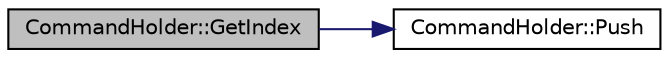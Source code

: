 digraph "CommandHolder::GetIndex"
{
  edge [fontname="Helvetica",fontsize="10",labelfontname="Helvetica",labelfontsize="10"];
  node [fontname="Helvetica",fontsize="10",shape=record];
  rankdir="LR";
  Node1 [label="CommandHolder::GetIndex",height=0.2,width=0.4,color="black", fillcolor="grey75", style="filled", fontcolor="black"];
  Node1 -> Node2 [color="midnightblue",fontsize="10",style="solid",fontname="Helvetica"];
  Node2 [label="CommandHolder::Push",height=0.2,width=0.4,color="black", fillcolor="white", style="filled",URL="$d2/d2e/class_command_holder.html#a4b32c87aeaf96122a7c88f8925f72c5d",tooltip="Push a new command into the storage array. "];
}
